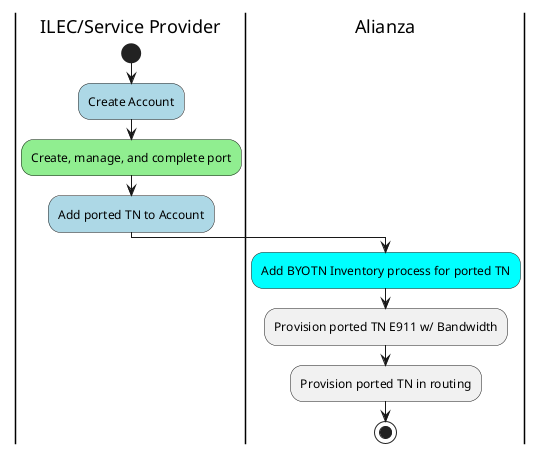 @startuml
'https://plantuml.com/activity-diagram-beta

|ILEC/Service Provider|

start
#lightblue:Create Account;
#lightgreen:Create, manage, and complete port;
#lightblue:Add ported TN to Account;
|Alianza|
#cyan:Add BYOTN Inventory process for ported TN;
|Alianza|
:Provision ported TN E911 w/ Bandwidth;
:Provision ported TN in routing;
stop

@enduml
